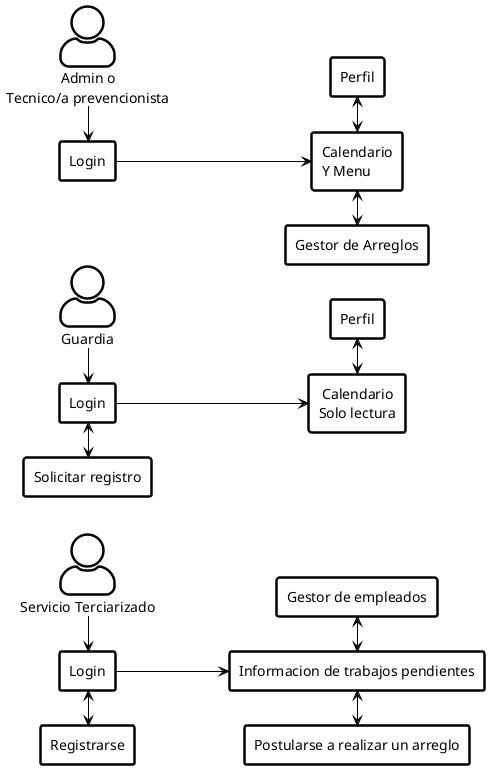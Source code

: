@startuml "Diagramas de casos de uso"

skinparam {
	Backgroundcolor White
	Linetype Ortho
	ArrowColor Black
	Actor {
		Style Awesome
		BackgroundColor White
		FontColor Black
		BorderColor Black
		BorderThickness 2.5
	} 
	Component {
		Style Rectangle
		FontColor Black
		BackgroundColor White
		BorderColor Black
		BorderThickness 2.5
	}
}

left to right direction

'_____________________________________________________________________________________________________________________
:Admin o Tecnico prevencionista: as "               Admin o\nTecnico/a prevencionista"
[Login Admin] as "Login"
:Admin o Tecnico prevencionista: -r-> [Login Admin]

[Calendario Admin] as "Calendario\nY Menu"
[Login Admin] -d-> [Calendario Admin]

[Gestor de arreglos Admin] as "Gestor de Arreglos"
[Calendario Admin] <-r-> [Gestor de arreglos Admin]

[Perfil Admin] as "Perfil"
[Calendario Admin] <-l-> [Perfil Admin]
'_____________________________________________________________________________________________________________________
:Guardia:
[Login Guardia] as "Login"
:Guardia: -r-> [Login Guardia]

[Calendario Guardia] as " Calendario\nSolo lectura"
[Login Guardia] -d-> [Calendario Guardia]

[Solicitar registro Guardia] as "Solicitar registro"
[Login Guardia] <-r-> [Solicitar registro Guardia]

[Perfil Guardia] as "Perfil"
[Calendario Guardia] <-l-> [Perfil Guardia]
'_____________________________________________________________________________________________________________________
:Servicio Terciarizado:
[Login Terciarizado] as "Login"
:Servicio Terciarizado: -r-> [Login Terciarizado]

[Registrarse]
[Login Terciarizado] <-r-> [Registrarse]

[Informacion de trabajos pendientes]
[Login Terciarizado] -d-> [Informacion de trabajos pendientes]

[Gestor de empleados terciarizados] as "Gestor de empleados"
[Informacion de trabajos pendientes] <-l-> [Gestor de empleados terciarizados]

[Postularse a realizar un arreglo]
[Informacion de trabajos pendientes] <-r-> [Postularse a realizar un arreglo]
'_____________________________________________________________________________________________________________________

@enduml
